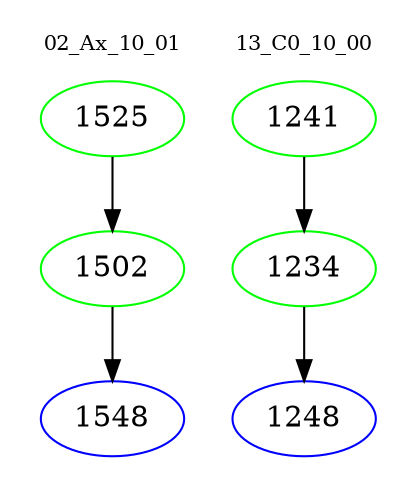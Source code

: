 digraph{
subgraph cluster_0 {
color = white
label = "02_Ax_10_01";
fontsize=10;
T0_1525 [label="1525", color="green"]
T0_1525 -> T0_1502 [color="black"]
T0_1502 [label="1502", color="green"]
T0_1502 -> T0_1548 [color="black"]
T0_1548 [label="1548", color="blue"]
}
subgraph cluster_1 {
color = white
label = "13_C0_10_00";
fontsize=10;
T1_1241 [label="1241", color="green"]
T1_1241 -> T1_1234 [color="black"]
T1_1234 [label="1234", color="green"]
T1_1234 -> T1_1248 [color="black"]
T1_1248 [label="1248", color="blue"]
}
}
